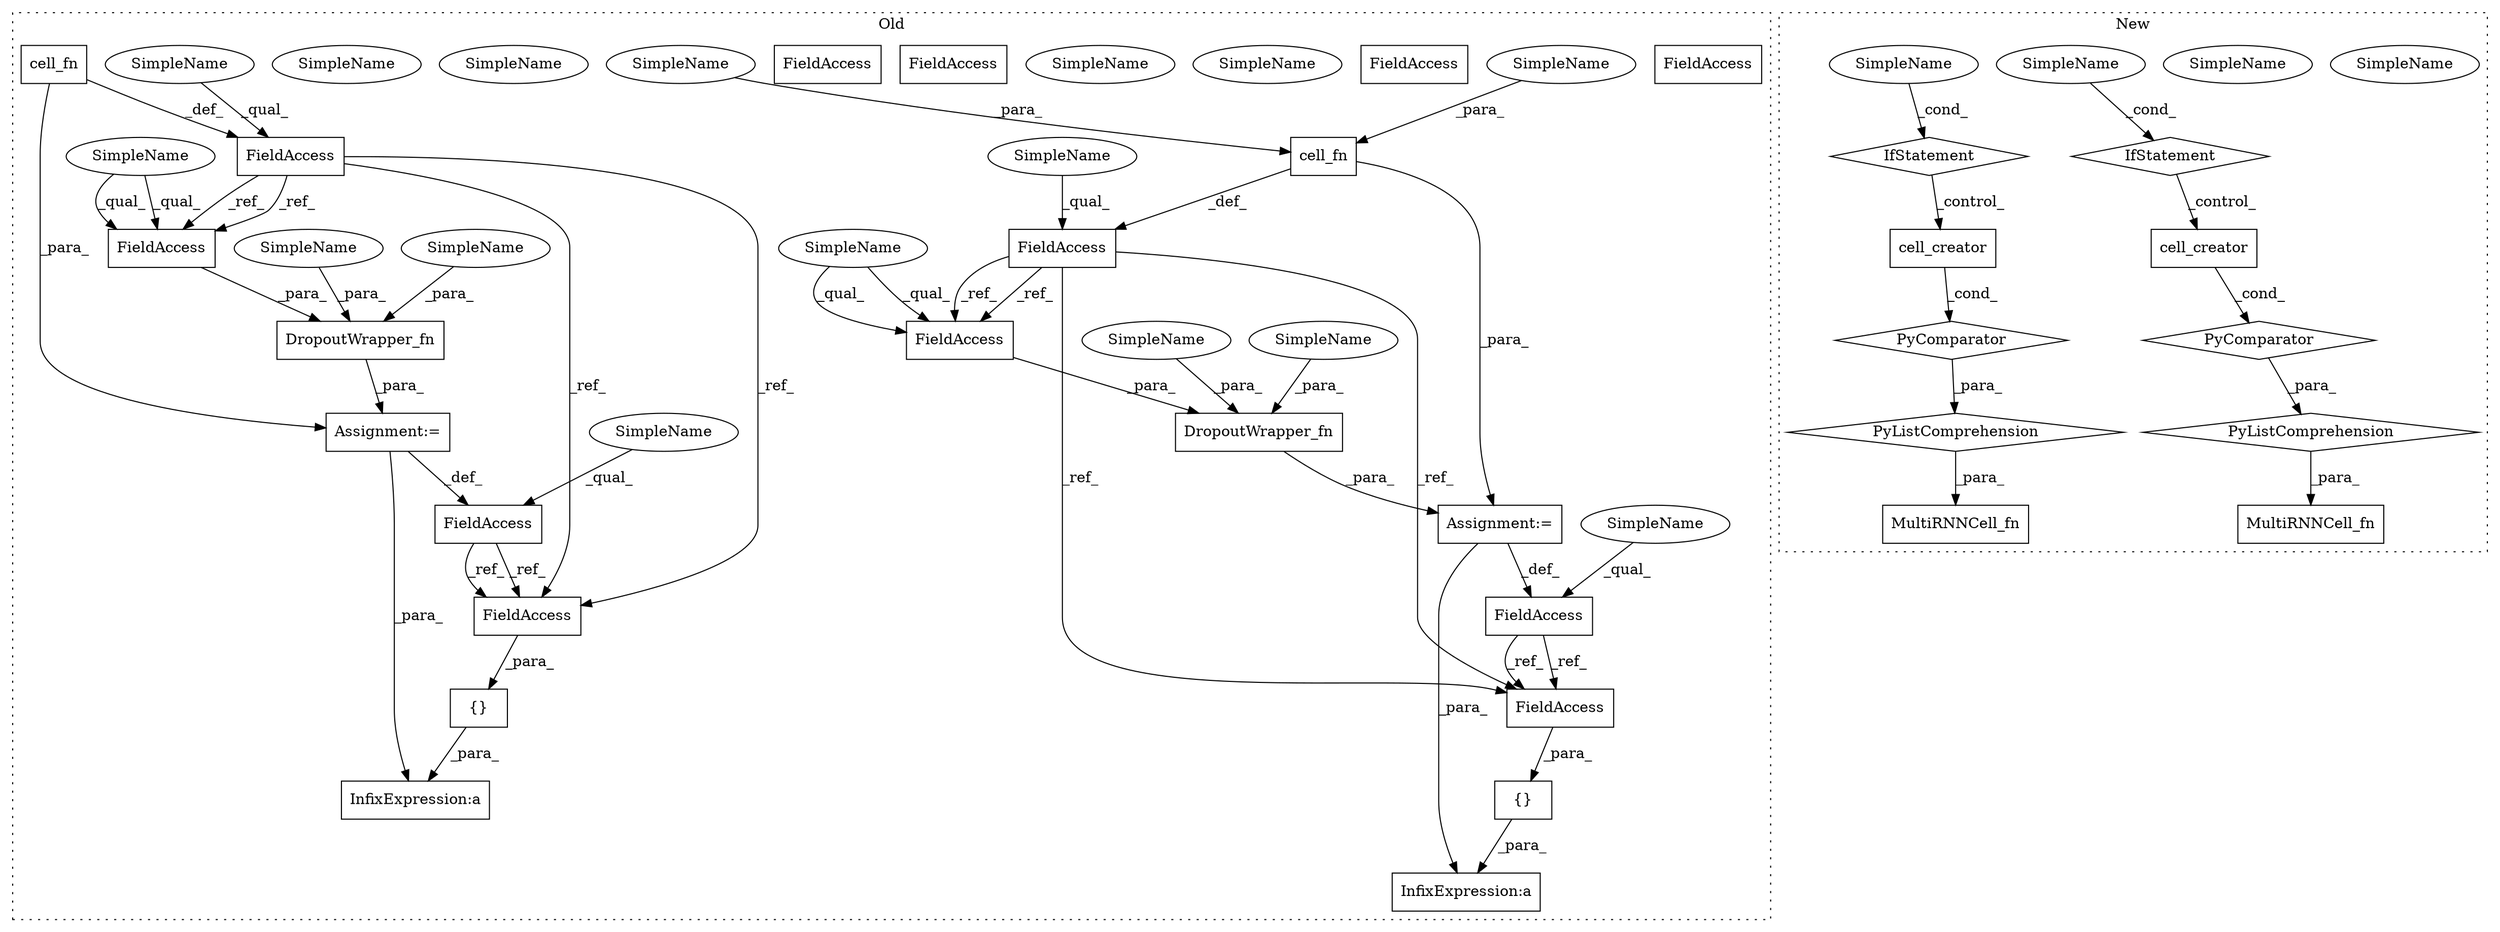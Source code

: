 digraph G {
subgraph cluster0 {
1 [label="{}" a="4" s="70905,70918" l="1,1" shape="box"];
4 [label="InfixExpression:a" a="27" s="70919" l="3" shape="box"];
5 [label="cell_fn" a="32" s="69740,69771" l="8,1" shape="box"];
6 [label="FieldAccess" a="22" s="70469" l="12" shape="box"];
7 [label="FieldAccess" a="22" s="69727" l="12" shape="box"];
8 [label="FieldAccess" a="22" s="70500" l="12" shape="box"];
17 [label="DropoutWrapper_fn" a="32" s="70482,70539" l="18,1" shape="box"];
18 [label="Assignment:=" a="7" s="70481" l="1" shape="box"];
19 [label="FieldAccess" a="22" s="69780" l="12" shape="box"];
20 [label="{}" a="4" s="70978,70991" l="1,1" shape="box"];
21 [label="InfixExpression:a" a="27" s="70992" l="3" shape="box"];
22 [label="cell_fn" a="32" s="69793,69824" l="8,1" shape="box"];
23 [label="FieldAccess" a="22" s="70581" l="12" shape="box"];
24 [label="FieldAccess" a="22" s="70550" l="12" shape="box"];
26 [label="DropoutWrapper_fn" a="32" s="70563,70620" l="18,1" shape="box"];
28 [label="Assignment:=" a="7" s="70562" l="1" shape="box"];
29 [label="SimpleName" a="42" s="70513" l="12" shape="ellipse"];
30 [label="SimpleName" a="42" s="70594" l="12" shape="ellipse"];
31 [label="FieldAccess" a="22" s="70581" l="12" shape="box"];
32 [label="FieldAccess" a="22" s="70979" l="12" shape="box"];
33 [label="FieldAccess" a="22" s="70979" l="12" shape="box"];
34 [label="FieldAccess" a="22" s="70500" l="12" shape="box"];
35 [label="FieldAccess" a="22" s="70906" l="12" shape="box"];
36 [label="SimpleName" a="42" s="69757" l="14" shape="ellipse"];
37 [label="SimpleName" a="42" s="70526" l="13" shape="ellipse"];
38 [label="SimpleName" a="42" s="70607" l="13" shape="ellipse"];
39 [label="SimpleName" a="42" s="70581" l="4" shape="ellipse"];
40 [label="SimpleName" a="42" s="70469" l="4" shape="ellipse"];
41 [label="SimpleName" a="42" s="69780" l="4" shape="ellipse"];
42 [label="SimpleName" a="42" s="70500" l="4" shape="ellipse"];
43 [label="SimpleName" a="42" s="69727" l="4" shape="ellipse"];
44 [label="SimpleName" a="42" s="70550" l="4" shape="ellipse"];
47 [label="SimpleName" a="42" s="69748" l="8" shape="ellipse"];
48 [label="SimpleName" a="42" s="70526" l="13" shape="ellipse"];
49 [label="SimpleName" a="42" s="70607" l="13" shape="ellipse"];
50 [label="SimpleName" a="42" s="70594" l="12" shape="ellipse"];
51 [label="SimpleName" a="42" s="70513" l="12" shape="ellipse"];
52 [label="FieldAccess" a="22" s="70906" l="12" shape="box"];
label = "Old";
style="dotted";
}
subgraph cluster1 {
2 [label="MultiRNNCell_fn" a="32" s="72048,72201" l="31,-5" shape="box"];
3 [label="PyComparator" a="113" s="72163" l="30" shape="diamond"];
9 [label="cell_creator" a="32" s="72079" l="14" shape="box"];
10 [label="cell_creator" a="32" s="72250" l="14" shape="box"];
11 [label="PyComparator" a="113" s="72334" l="30" shape="diamond"];
12 [label="SimpleName" a="42" s="72359" l="5" shape="ellipse"];
13 [label="IfStatement" a="25" s="72334" l="30" shape="diamond"];
14 [label="SimpleName" a="42" s="72188" l="5" shape="ellipse"];
15 [label="IfStatement" a="25" s="72163" l="30" shape="diamond"];
16 [label="PyListComprehension" a="109" s="72250" l="122" shape="diamond"];
25 [label="MultiRNNCell_fn" a="32" s="72219,72372" l="31,-5" shape="box"];
27 [label="PyListComprehension" a="109" s="72079" l="122" shape="diamond"];
45 [label="SimpleName" a="42" s="72188" l="5" shape="ellipse"];
46 [label="SimpleName" a="42" s="72359" l="5" shape="ellipse"];
label = "New";
style="dotted";
}
1 -> 4 [label="_para_"];
3 -> 27 [label="_para_"];
5 -> 7 [label="_def_"];
5 -> 18 [label="_para_"];
6 -> 52 [label="_ref_"];
6 -> 52 [label="_ref_"];
7 -> 34 [label="_ref_"];
7 -> 52 [label="_ref_"];
7 -> 34 [label="_ref_"];
7 -> 52 [label="_ref_"];
9 -> 3 [label="_cond_"];
10 -> 11 [label="_cond_"];
11 -> 16 [label="_para_"];
13 -> 10 [label="_control_"];
15 -> 9 [label="_control_"];
16 -> 25 [label="_para_"];
17 -> 18 [label="_para_"];
18 -> 4 [label="_para_"];
18 -> 6 [label="_def_"];
19 -> 31 [label="_ref_"];
19 -> 33 [label="_ref_"];
19 -> 33 [label="_ref_"];
19 -> 31 [label="_ref_"];
20 -> 21 [label="_para_"];
22 -> 19 [label="_def_"];
22 -> 28 [label="_para_"];
24 -> 33 [label="_ref_"];
24 -> 33 [label="_ref_"];
26 -> 28 [label="_para_"];
27 -> 2 [label="_para_"];
28 -> 21 [label="_para_"];
28 -> 24 [label="_def_"];
31 -> 26 [label="_para_"];
33 -> 20 [label="_para_"];
34 -> 17 [label="_para_"];
36 -> 5 [label="_para_"];
39 -> 31 [label="_qual_"];
39 -> 31 [label="_qual_"];
40 -> 6 [label="_qual_"];
41 -> 19 [label="_qual_"];
42 -> 34 [label="_qual_"];
42 -> 34 [label="_qual_"];
43 -> 7 [label="_qual_"];
44 -> 24 [label="_qual_"];
45 -> 15 [label="_cond_"];
46 -> 13 [label="_cond_"];
47 -> 5 [label="_para_"];
48 -> 17 [label="_para_"];
49 -> 26 [label="_para_"];
50 -> 26 [label="_para_"];
51 -> 17 [label="_para_"];
52 -> 1 [label="_para_"];
}